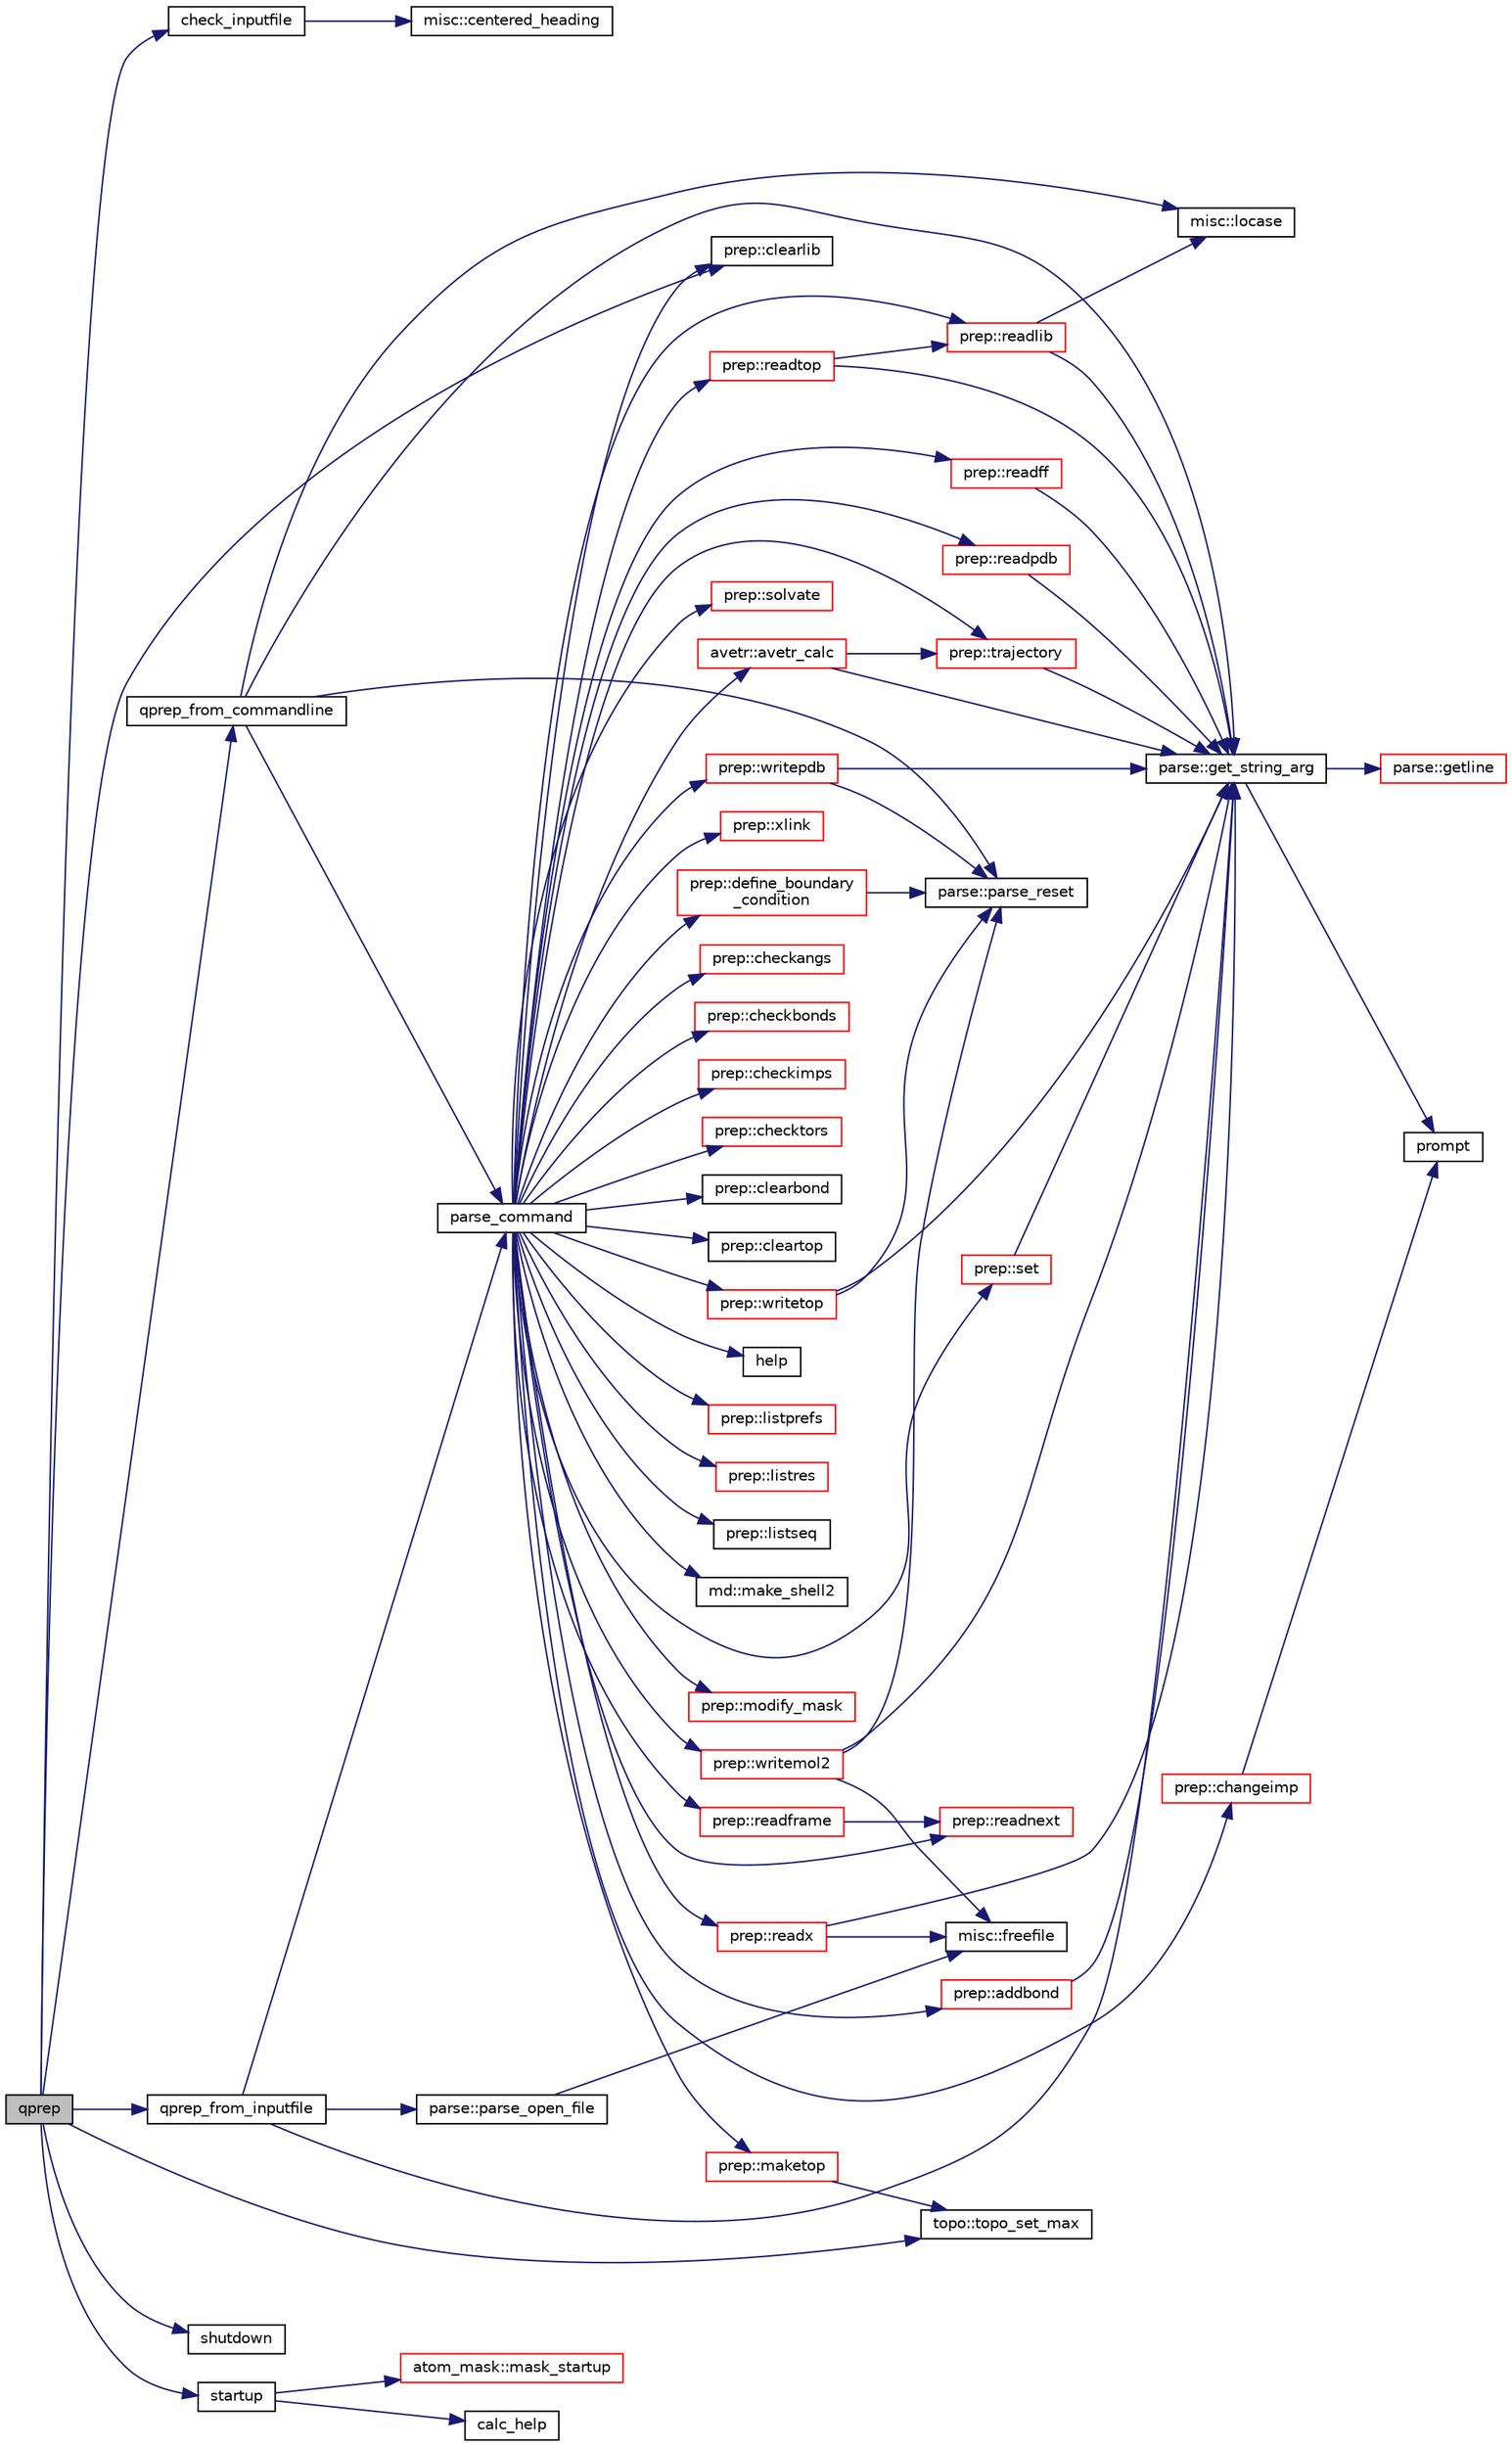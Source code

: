 digraph "qprep"
{
  edge [fontname="Helvetica",fontsize="10",labelfontname="Helvetica",labelfontsize="10"];
  node [fontname="Helvetica",fontsize="10",shape=record];
  rankdir="LR";
  Node1 [label="qprep",height=0.2,width=0.4,color="black", fillcolor="grey75", style="filled" fontcolor="black"];
  Node1 -> Node2 [color="midnightblue",fontsize="10",style="solid",fontname="Helvetica"];
  Node2 [label="check_inputfile",height=0.2,width=0.4,color="black", fillcolor="white", style="filled",URL="$qprep_8f90.html#a92103455d099485ae7224659782f0d0e"];
  Node2 -> Node3 [color="midnightblue",fontsize="10",style="solid",fontname="Helvetica"];
  Node3 [label="misc::centered_heading",height=0.2,width=0.4,color="black", fillcolor="white", style="filled",URL="$classmisc.html#ac616bbb70212f3216e099c51f3c217f9"];
  Node1 -> Node4 [color="midnightblue",fontsize="10",style="solid",fontname="Helvetica"];
  Node4 [label="prep::clearlib",height=0.2,width=0.4,color="black", fillcolor="white", style="filled",URL="$classprep.html#a178e327edc517c88f0c9b73deaea4ea5"];
  Node1 -> Node5 [color="midnightblue",fontsize="10",style="solid",fontname="Helvetica"];
  Node5 [label="qprep_from_commandline",height=0.2,width=0.4,color="black", fillcolor="white", style="filled",URL="$qprep_8f90.html#a509741b66578d6d76b269d0f98128910"];
  Node5 -> Node6 [color="midnightblue",fontsize="10",style="solid",fontname="Helvetica"];
  Node6 [label="parse::parse_reset",height=0.2,width=0.4,color="black", fillcolor="white", style="filled",URL="$classparse.html#ab0b0c4663024ac8a04d78628109e5215"];
  Node5 -> Node7 [color="midnightblue",fontsize="10",style="solid",fontname="Helvetica"];
  Node7 [label="parse::get_string_arg",height=0.2,width=0.4,color="black", fillcolor="white", style="filled",URL="$classparse.html#a17fdf061a0ee443c4a80c24d8e3cd11f"];
  Node7 -> Node8 [color="midnightblue",fontsize="10",style="solid",fontname="Helvetica"];
  Node8 [label="prompt",height=0.2,width=0.4,color="black", fillcolor="white", style="filled",URL="$qfep_8f90.html#a897ce0488192cf7f2a3ca4d41e5d73e3"];
  Node7 -> Node9 [color="midnightblue",fontsize="10",style="solid",fontname="Helvetica"];
  Node9 [label="parse::getline",height=0.2,width=0.4,color="red", fillcolor="white", style="filled",URL="$classparse.html#a362c49175b5f2d7f582dde6cb7b871af"];
  Node5 -> Node10 [color="midnightblue",fontsize="10",style="solid",fontname="Helvetica"];
  Node10 [label="misc::locase",height=0.2,width=0.4,color="black", fillcolor="white", style="filled",URL="$classmisc.html#a809b24676ebbae2412332b832c612c3c"];
  Node5 -> Node11 [color="midnightblue",fontsize="10",style="solid",fontname="Helvetica"];
  Node11 [label="parse_command",height=0.2,width=0.4,color="black", fillcolor="white", style="filled",URL="$qprep_8f90.html#add7d58759b8d0826b87051647135e024"];
  Node11 -> Node12 [color="midnightblue",fontsize="10",style="solid",fontname="Helvetica"];
  Node12 [label="prep::addbond",height=0.2,width=0.4,color="red", fillcolor="white", style="filled",URL="$classprep.html#acadfec11c64fcb6b270659df6eda3423"];
  Node12 -> Node7 [color="midnightblue",fontsize="10",style="solid",fontname="Helvetica"];
  Node11 -> Node13 [color="midnightblue",fontsize="10",style="solid",fontname="Helvetica"];
  Node13 [label="avetr::avetr_calc",height=0.2,width=0.4,color="red", fillcolor="white", style="filled",URL="$classavetr.html#a1fbe6b643dec51fc47c85540a07c896c"];
  Node13 -> Node14 [color="midnightblue",fontsize="10",style="solid",fontname="Helvetica"];
  Node14 [label="prep::trajectory",height=0.2,width=0.4,color="red", fillcolor="white", style="filled",URL="$classprep.html#aa25e33c6f5da38aba332f11ca5cff8f3"];
  Node14 -> Node7 [color="midnightblue",fontsize="10",style="solid",fontname="Helvetica"];
  Node13 -> Node7 [color="midnightblue",fontsize="10",style="solid",fontname="Helvetica"];
  Node11 -> Node15 [color="midnightblue",fontsize="10",style="solid",fontname="Helvetica"];
  Node15 [label="prep::changeimp",height=0.2,width=0.4,color="red", fillcolor="white", style="filled",URL="$classprep.html#ad6bd84f0763211bf5153b296e98f8eb8"];
  Node15 -> Node8 [color="midnightblue",fontsize="10",style="solid",fontname="Helvetica"];
  Node11 -> Node16 [color="midnightblue",fontsize="10",style="solid",fontname="Helvetica"];
  Node16 [label="prep::checkangs",height=0.2,width=0.4,color="red", fillcolor="white", style="filled",URL="$classprep.html#a7ac174f5565d619eba52fbd3857ecc09"];
  Node11 -> Node17 [color="midnightblue",fontsize="10",style="solid",fontname="Helvetica"];
  Node17 [label="prep::checkbonds",height=0.2,width=0.4,color="red", fillcolor="white", style="filled",URL="$classprep.html#a8d372a19058ff7689d991fd5a1926c3c"];
  Node11 -> Node18 [color="midnightblue",fontsize="10",style="solid",fontname="Helvetica"];
  Node18 [label="prep::checkimps",height=0.2,width=0.4,color="red", fillcolor="white", style="filled",URL="$classprep.html#a61d9fe11fd8e2fcacee27aed5b2d03df"];
  Node11 -> Node19 [color="midnightblue",fontsize="10",style="solid",fontname="Helvetica"];
  Node19 [label="prep::checktors",height=0.2,width=0.4,color="red", fillcolor="white", style="filled",URL="$classprep.html#a78d4b6ccd1cf10b70d165ca709f2a1a3"];
  Node11 -> Node20 [color="midnightblue",fontsize="10",style="solid",fontname="Helvetica"];
  Node20 [label="prep::clearbond",height=0.2,width=0.4,color="black", fillcolor="white", style="filled",URL="$classprep.html#a24b3ed27b340b275c00ec436ee42f541"];
  Node11 -> Node4 [color="midnightblue",fontsize="10",style="solid",fontname="Helvetica"];
  Node11 -> Node21 [color="midnightblue",fontsize="10",style="solid",fontname="Helvetica"];
  Node21 [label="prep::cleartop",height=0.2,width=0.4,color="black", fillcolor="white", style="filled",URL="$classprep.html#ab6d8d62fc9dadbde610b37b9efe4413a"];
  Node11 -> Node22 [color="midnightblue",fontsize="10",style="solid",fontname="Helvetica"];
  Node22 [label="prep::define_boundary\l_condition",height=0.2,width=0.4,color="red", fillcolor="white", style="filled",URL="$classprep.html#a63b4a8d3ff88f78114eb1d70ba5fbef1"];
  Node22 -> Node6 [color="midnightblue",fontsize="10",style="solid",fontname="Helvetica"];
  Node11 -> Node23 [color="midnightblue",fontsize="10",style="solid",fontname="Helvetica"];
  Node23 [label="help",height=0.2,width=0.4,color="black", fillcolor="white", style="filled",URL="$qprep_8f90.html#af83560a0993e7a1fc40ca7e6f01f7baa"];
  Node11 -> Node24 [color="midnightblue",fontsize="10",style="solid",fontname="Helvetica"];
  Node24 [label="prep::listprefs",height=0.2,width=0.4,color="red", fillcolor="white", style="filled",URL="$classprep.html#a98a2bbf68312eda5398cd628a5acad6d"];
  Node11 -> Node25 [color="midnightblue",fontsize="10",style="solid",fontname="Helvetica"];
  Node25 [label="prep::listres",height=0.2,width=0.4,color="red", fillcolor="white", style="filled",URL="$classprep.html#a826ccdfd790c158de7a5c69009883282"];
  Node11 -> Node26 [color="midnightblue",fontsize="10",style="solid",fontname="Helvetica"];
  Node26 [label="prep::listseq",height=0.2,width=0.4,color="black", fillcolor="white", style="filled",URL="$classprep.html#a79d5c64b6e03f8453c97ee7e4b0adbc5"];
  Node11 -> Node27 [color="midnightblue",fontsize="10",style="solid",fontname="Helvetica"];
  Node27 [label="md::make_shell2",height=0.2,width=0.4,color="black", fillcolor="white", style="filled",URL="$classmd.html#aea303b7615d20bf4abf1e84b496fd646"];
  Node11 -> Node28 [color="midnightblue",fontsize="10",style="solid",fontname="Helvetica"];
  Node28 [label="prep::maketop",height=0.2,width=0.4,color="red", fillcolor="white", style="filled",URL="$classprep.html#ac1b20bb4677de808773357bae4f5b4a5"];
  Node28 -> Node29 [color="midnightblue",fontsize="10",style="solid",fontname="Helvetica"];
  Node29 [label="topo::topo_set_max",height=0.2,width=0.4,color="black", fillcolor="white", style="filled",URL="$classtopo.html#aa098e159f5c3c082d8dbe514b1312afd"];
  Node11 -> Node30 [color="midnightblue",fontsize="10",style="solid",fontname="Helvetica"];
  Node30 [label="prep::modify_mask",height=0.2,width=0.4,color="red", fillcolor="white", style="filled",URL="$classprep.html#a977d8921a8e453a4a83f89e42147e5e9"];
  Node11 -> Node31 [color="midnightblue",fontsize="10",style="solid",fontname="Helvetica"];
  Node31 [label="prep::readff",height=0.2,width=0.4,color="red", fillcolor="white", style="filled",URL="$classprep.html#a266a5e1af478996cb0484355015fbd31"];
  Node31 -> Node7 [color="midnightblue",fontsize="10",style="solid",fontname="Helvetica"];
  Node11 -> Node32 [color="midnightblue",fontsize="10",style="solid",fontname="Helvetica"];
  Node32 [label="prep::readframe",height=0.2,width=0.4,color="red", fillcolor="white", style="filled",URL="$classprep.html#a76cc92e2a4be8c7ee740c6ba35b8789b"];
  Node32 -> Node33 [color="midnightblue",fontsize="10",style="solid",fontname="Helvetica"];
  Node33 [label="prep::readnext",height=0.2,width=0.4,color="red", fillcolor="white", style="filled",URL="$classprep.html#ab41936ec09ac09e102a791f2c28d8c37"];
  Node11 -> Node34 [color="midnightblue",fontsize="10",style="solid",fontname="Helvetica"];
  Node34 [label="prep::readlib",height=0.2,width=0.4,color="red", fillcolor="white", style="filled",URL="$classprep.html#a5416ced67e818030602fa86ed687ac6b"];
  Node34 -> Node7 [color="midnightblue",fontsize="10",style="solid",fontname="Helvetica"];
  Node34 -> Node10 [color="midnightblue",fontsize="10",style="solid",fontname="Helvetica"];
  Node11 -> Node33 [color="midnightblue",fontsize="10",style="solid",fontname="Helvetica"];
  Node11 -> Node35 [color="midnightblue",fontsize="10",style="solid",fontname="Helvetica"];
  Node35 [label="prep::readpdb",height=0.2,width=0.4,color="red", fillcolor="white", style="filled",URL="$classprep.html#a11614f4fd619fd0eb99727e258ca2300"];
  Node35 -> Node7 [color="midnightblue",fontsize="10",style="solid",fontname="Helvetica"];
  Node11 -> Node36 [color="midnightblue",fontsize="10",style="solid",fontname="Helvetica"];
  Node36 [label="prep::readtop",height=0.2,width=0.4,color="red", fillcolor="white", style="filled",URL="$classprep.html#a59d775f3eb60a2041f8a27c882d3bc70"];
  Node36 -> Node7 [color="midnightblue",fontsize="10",style="solid",fontname="Helvetica"];
  Node36 -> Node34 [color="midnightblue",fontsize="10",style="solid",fontname="Helvetica"];
  Node11 -> Node37 [color="midnightblue",fontsize="10",style="solid",fontname="Helvetica"];
  Node37 [label="prep::readx",height=0.2,width=0.4,color="red", fillcolor="white", style="filled",URL="$classprep.html#ab2a8422cb6cb324200f5b5bf3083675c"];
  Node37 -> Node7 [color="midnightblue",fontsize="10",style="solid",fontname="Helvetica"];
  Node37 -> Node38 [color="midnightblue",fontsize="10",style="solid",fontname="Helvetica"];
  Node38 [label="misc::freefile",height=0.2,width=0.4,color="black", fillcolor="white", style="filled",URL="$classmisc.html#aaa874447823dfa2d2c7fcf6eb80ebd70"];
  Node11 -> Node39 [color="midnightblue",fontsize="10",style="solid",fontname="Helvetica"];
  Node39 [label="prep::set",height=0.2,width=0.4,color="red", fillcolor="white", style="filled",URL="$classprep.html#a970e6693d83b14e44100bacdd3ad4132"];
  Node39 -> Node7 [color="midnightblue",fontsize="10",style="solid",fontname="Helvetica"];
  Node11 -> Node40 [color="midnightblue",fontsize="10",style="solid",fontname="Helvetica"];
  Node40 [label="prep::solvate",height=0.2,width=0.4,color="red", fillcolor="white", style="filled",URL="$classprep.html#ab40618e65f3f9ff77388540cc08fb857"];
  Node11 -> Node14 [color="midnightblue",fontsize="10",style="solid",fontname="Helvetica"];
  Node11 -> Node41 [color="midnightblue",fontsize="10",style="solid",fontname="Helvetica"];
  Node41 [label="prep::writemol2",height=0.2,width=0.4,color="red", fillcolor="white", style="filled",URL="$classprep.html#ad083f95844e256edae2a0a1f08770477"];
  Node41 -> Node6 [color="midnightblue",fontsize="10",style="solid",fontname="Helvetica"];
  Node41 -> Node7 [color="midnightblue",fontsize="10",style="solid",fontname="Helvetica"];
  Node41 -> Node38 [color="midnightblue",fontsize="10",style="solid",fontname="Helvetica"];
  Node11 -> Node42 [color="midnightblue",fontsize="10",style="solid",fontname="Helvetica"];
  Node42 [label="prep::writepdb",height=0.2,width=0.4,color="red", fillcolor="white", style="filled",URL="$classprep.html#a86389b7be94682ea34144a6086ebf289"];
  Node42 -> Node6 [color="midnightblue",fontsize="10",style="solid",fontname="Helvetica"];
  Node42 -> Node7 [color="midnightblue",fontsize="10",style="solid",fontname="Helvetica"];
  Node11 -> Node43 [color="midnightblue",fontsize="10",style="solid",fontname="Helvetica"];
  Node43 [label="prep::writetop",height=0.2,width=0.4,color="red", fillcolor="white", style="filled",URL="$classprep.html#a9c1837f9f9cc480111bc869021782ba7"];
  Node43 -> Node6 [color="midnightblue",fontsize="10",style="solid",fontname="Helvetica"];
  Node43 -> Node7 [color="midnightblue",fontsize="10",style="solid",fontname="Helvetica"];
  Node11 -> Node44 [color="midnightblue",fontsize="10",style="solid",fontname="Helvetica"];
  Node44 [label="prep::xlink",height=0.2,width=0.4,color="red", fillcolor="white", style="filled",URL="$classprep.html#a9e4f40f3858e73e7e2e5e520a6e99cf0"];
  Node1 -> Node45 [color="midnightblue",fontsize="10",style="solid",fontname="Helvetica"];
  Node45 [label="qprep_from_inputfile",height=0.2,width=0.4,color="black", fillcolor="white", style="filled",URL="$qprep_8f90.html#aae7f6285ebd5705125725dcda622efd5"];
  Node45 -> Node46 [color="midnightblue",fontsize="10",style="solid",fontname="Helvetica"];
  Node46 [label="parse::parse_open_file",height=0.2,width=0.4,color="black", fillcolor="white", style="filled",URL="$classparse.html#a47fc9e589e366b44ddbdcc0a05ce0052"];
  Node46 -> Node38 [color="midnightblue",fontsize="10",style="solid",fontname="Helvetica"];
  Node45 -> Node7 [color="midnightblue",fontsize="10",style="solid",fontname="Helvetica"];
  Node45 -> Node11 [color="midnightblue",fontsize="10",style="solid",fontname="Helvetica"];
  Node1 -> Node47 [color="midnightblue",fontsize="10",style="solid",fontname="Helvetica"];
  Node47 [label="shutdown",height=0.2,width=0.4,color="black", fillcolor="white", style="filled",URL="$qcalc_8f90.html#ab8b2551c119768488c4ce752918274a6"];
  Node1 -> Node48 [color="midnightblue",fontsize="10",style="solid",fontname="Helvetica"];
  Node48 [label="startup",height=0.2,width=0.4,color="black", fillcolor="white", style="filled",URL="$qcalc_8f90.html#a1c4c0aa57a695916669518b5bf72e5bb"];
  Node48 -> Node49 [color="midnightblue",fontsize="10",style="solid",fontname="Helvetica"];
  Node49 [label="calc_help",height=0.2,width=0.4,color="black", fillcolor="white", style="filled",URL="$qcalc_8f90.html#a0916b2e52eb485b7c054ceeaa3bcc6bc"];
  Node48 -> Node50 [color="midnightblue",fontsize="10",style="solid",fontname="Helvetica"];
  Node50 [label="atom_mask::mask_startup",height=0.2,width=0.4,color="red", fillcolor="white", style="filled",URL="$classatom__mask.html#a5499bfab148e68b797181ace7ee2e744"];
  Node1 -> Node29 [color="midnightblue",fontsize="10",style="solid",fontname="Helvetica"];
}
